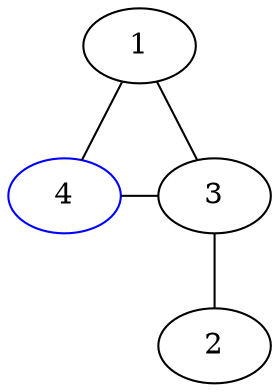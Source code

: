 graph {
  1 -- 4 -- 3;
  1 -- 3 -- 2;

  {
    rank="same";
    3;
    4;

  }

  4 [color="blue"];

}
